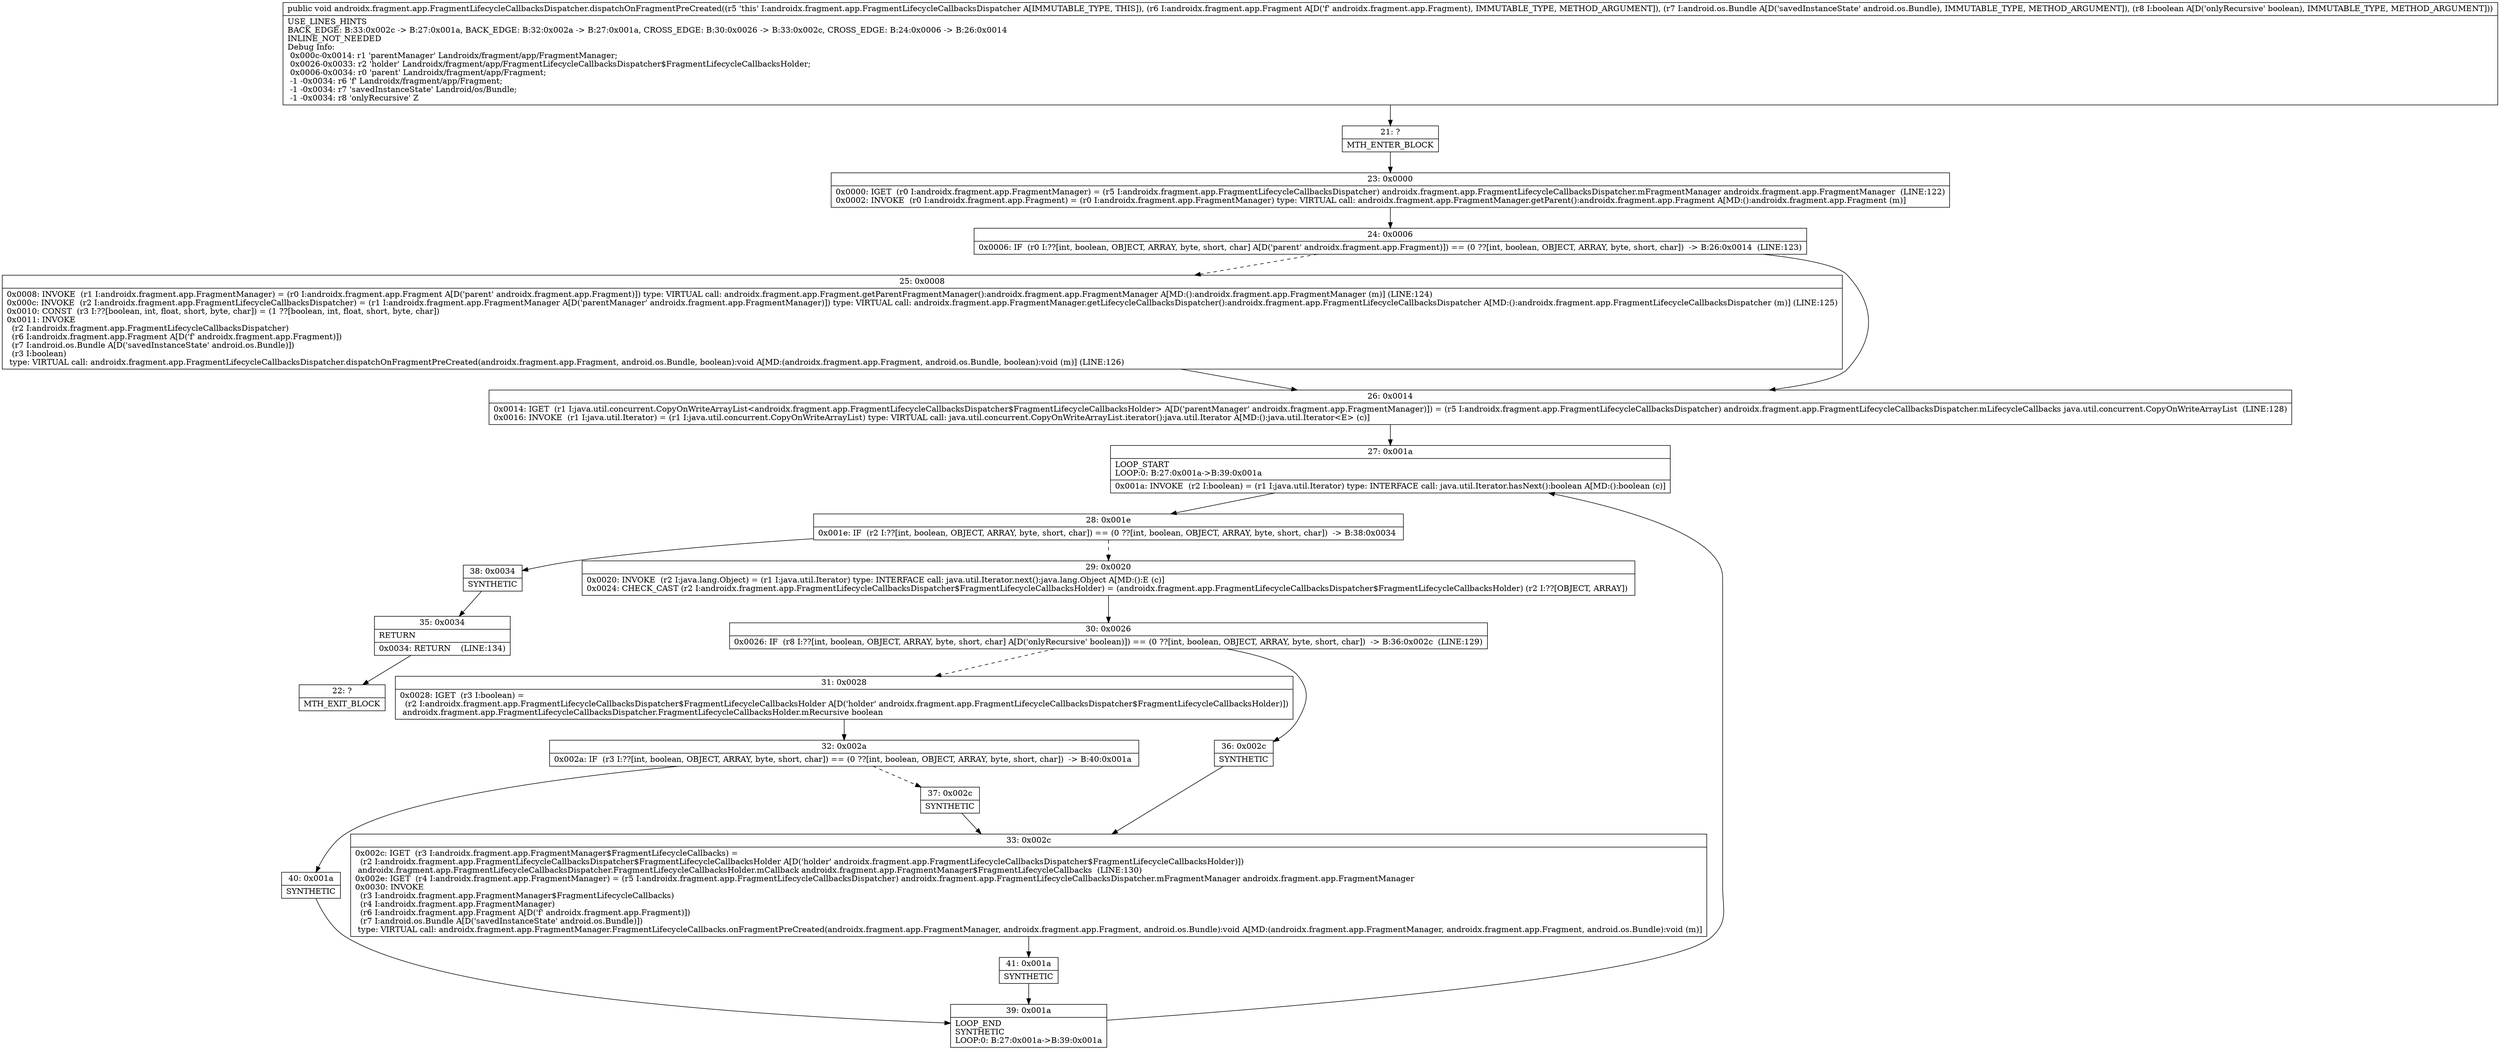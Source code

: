 digraph "CFG forandroidx.fragment.app.FragmentLifecycleCallbacksDispatcher.dispatchOnFragmentPreCreated(Landroidx\/fragment\/app\/Fragment;Landroid\/os\/Bundle;Z)V" {
Node_21 [shape=record,label="{21\:\ ?|MTH_ENTER_BLOCK\l}"];
Node_23 [shape=record,label="{23\:\ 0x0000|0x0000: IGET  (r0 I:androidx.fragment.app.FragmentManager) = (r5 I:androidx.fragment.app.FragmentLifecycleCallbacksDispatcher) androidx.fragment.app.FragmentLifecycleCallbacksDispatcher.mFragmentManager androidx.fragment.app.FragmentManager  (LINE:122)\l0x0002: INVOKE  (r0 I:androidx.fragment.app.Fragment) = (r0 I:androidx.fragment.app.FragmentManager) type: VIRTUAL call: androidx.fragment.app.FragmentManager.getParent():androidx.fragment.app.Fragment A[MD:():androidx.fragment.app.Fragment (m)]\l}"];
Node_24 [shape=record,label="{24\:\ 0x0006|0x0006: IF  (r0 I:??[int, boolean, OBJECT, ARRAY, byte, short, char] A[D('parent' androidx.fragment.app.Fragment)]) == (0 ??[int, boolean, OBJECT, ARRAY, byte, short, char])  \-\> B:26:0x0014  (LINE:123)\l}"];
Node_25 [shape=record,label="{25\:\ 0x0008|0x0008: INVOKE  (r1 I:androidx.fragment.app.FragmentManager) = (r0 I:androidx.fragment.app.Fragment A[D('parent' androidx.fragment.app.Fragment)]) type: VIRTUAL call: androidx.fragment.app.Fragment.getParentFragmentManager():androidx.fragment.app.FragmentManager A[MD:():androidx.fragment.app.FragmentManager (m)] (LINE:124)\l0x000c: INVOKE  (r2 I:androidx.fragment.app.FragmentLifecycleCallbacksDispatcher) = (r1 I:androidx.fragment.app.FragmentManager A[D('parentManager' androidx.fragment.app.FragmentManager)]) type: VIRTUAL call: androidx.fragment.app.FragmentManager.getLifecycleCallbacksDispatcher():androidx.fragment.app.FragmentLifecycleCallbacksDispatcher A[MD:():androidx.fragment.app.FragmentLifecycleCallbacksDispatcher (m)] (LINE:125)\l0x0010: CONST  (r3 I:??[boolean, int, float, short, byte, char]) = (1 ??[boolean, int, float, short, byte, char]) \l0x0011: INVOKE  \l  (r2 I:androidx.fragment.app.FragmentLifecycleCallbacksDispatcher)\l  (r6 I:androidx.fragment.app.Fragment A[D('f' androidx.fragment.app.Fragment)])\l  (r7 I:android.os.Bundle A[D('savedInstanceState' android.os.Bundle)])\l  (r3 I:boolean)\l type: VIRTUAL call: androidx.fragment.app.FragmentLifecycleCallbacksDispatcher.dispatchOnFragmentPreCreated(androidx.fragment.app.Fragment, android.os.Bundle, boolean):void A[MD:(androidx.fragment.app.Fragment, android.os.Bundle, boolean):void (m)] (LINE:126)\l}"];
Node_26 [shape=record,label="{26\:\ 0x0014|0x0014: IGET  (r1 I:java.util.concurrent.CopyOnWriteArrayList\<androidx.fragment.app.FragmentLifecycleCallbacksDispatcher$FragmentLifecycleCallbacksHolder\> A[D('parentManager' androidx.fragment.app.FragmentManager)]) = (r5 I:androidx.fragment.app.FragmentLifecycleCallbacksDispatcher) androidx.fragment.app.FragmentLifecycleCallbacksDispatcher.mLifecycleCallbacks java.util.concurrent.CopyOnWriteArrayList  (LINE:128)\l0x0016: INVOKE  (r1 I:java.util.Iterator) = (r1 I:java.util.concurrent.CopyOnWriteArrayList) type: VIRTUAL call: java.util.concurrent.CopyOnWriteArrayList.iterator():java.util.Iterator A[MD:():java.util.Iterator\<E\> (c)]\l}"];
Node_27 [shape=record,label="{27\:\ 0x001a|LOOP_START\lLOOP:0: B:27:0x001a\-\>B:39:0x001a\l|0x001a: INVOKE  (r2 I:boolean) = (r1 I:java.util.Iterator) type: INTERFACE call: java.util.Iterator.hasNext():boolean A[MD:():boolean (c)]\l}"];
Node_28 [shape=record,label="{28\:\ 0x001e|0x001e: IF  (r2 I:??[int, boolean, OBJECT, ARRAY, byte, short, char]) == (0 ??[int, boolean, OBJECT, ARRAY, byte, short, char])  \-\> B:38:0x0034 \l}"];
Node_29 [shape=record,label="{29\:\ 0x0020|0x0020: INVOKE  (r2 I:java.lang.Object) = (r1 I:java.util.Iterator) type: INTERFACE call: java.util.Iterator.next():java.lang.Object A[MD:():E (c)]\l0x0024: CHECK_CAST (r2 I:androidx.fragment.app.FragmentLifecycleCallbacksDispatcher$FragmentLifecycleCallbacksHolder) = (androidx.fragment.app.FragmentLifecycleCallbacksDispatcher$FragmentLifecycleCallbacksHolder) (r2 I:??[OBJECT, ARRAY]) \l}"];
Node_30 [shape=record,label="{30\:\ 0x0026|0x0026: IF  (r8 I:??[int, boolean, OBJECT, ARRAY, byte, short, char] A[D('onlyRecursive' boolean)]) == (0 ??[int, boolean, OBJECT, ARRAY, byte, short, char])  \-\> B:36:0x002c  (LINE:129)\l}"];
Node_31 [shape=record,label="{31\:\ 0x0028|0x0028: IGET  (r3 I:boolean) = \l  (r2 I:androidx.fragment.app.FragmentLifecycleCallbacksDispatcher$FragmentLifecycleCallbacksHolder A[D('holder' androidx.fragment.app.FragmentLifecycleCallbacksDispatcher$FragmentLifecycleCallbacksHolder)])\l androidx.fragment.app.FragmentLifecycleCallbacksDispatcher.FragmentLifecycleCallbacksHolder.mRecursive boolean \l}"];
Node_32 [shape=record,label="{32\:\ 0x002a|0x002a: IF  (r3 I:??[int, boolean, OBJECT, ARRAY, byte, short, char]) == (0 ??[int, boolean, OBJECT, ARRAY, byte, short, char])  \-\> B:40:0x001a \l}"];
Node_37 [shape=record,label="{37\:\ 0x002c|SYNTHETIC\l}"];
Node_33 [shape=record,label="{33\:\ 0x002c|0x002c: IGET  (r3 I:androidx.fragment.app.FragmentManager$FragmentLifecycleCallbacks) = \l  (r2 I:androidx.fragment.app.FragmentLifecycleCallbacksDispatcher$FragmentLifecycleCallbacksHolder A[D('holder' androidx.fragment.app.FragmentLifecycleCallbacksDispatcher$FragmentLifecycleCallbacksHolder)])\l androidx.fragment.app.FragmentLifecycleCallbacksDispatcher.FragmentLifecycleCallbacksHolder.mCallback androidx.fragment.app.FragmentManager$FragmentLifecycleCallbacks  (LINE:130)\l0x002e: IGET  (r4 I:androidx.fragment.app.FragmentManager) = (r5 I:androidx.fragment.app.FragmentLifecycleCallbacksDispatcher) androidx.fragment.app.FragmentLifecycleCallbacksDispatcher.mFragmentManager androidx.fragment.app.FragmentManager \l0x0030: INVOKE  \l  (r3 I:androidx.fragment.app.FragmentManager$FragmentLifecycleCallbacks)\l  (r4 I:androidx.fragment.app.FragmentManager)\l  (r6 I:androidx.fragment.app.Fragment A[D('f' androidx.fragment.app.Fragment)])\l  (r7 I:android.os.Bundle A[D('savedInstanceState' android.os.Bundle)])\l type: VIRTUAL call: androidx.fragment.app.FragmentManager.FragmentLifecycleCallbacks.onFragmentPreCreated(androidx.fragment.app.FragmentManager, androidx.fragment.app.Fragment, android.os.Bundle):void A[MD:(androidx.fragment.app.FragmentManager, androidx.fragment.app.Fragment, android.os.Bundle):void (m)]\l}"];
Node_41 [shape=record,label="{41\:\ 0x001a|SYNTHETIC\l}"];
Node_39 [shape=record,label="{39\:\ 0x001a|LOOP_END\lSYNTHETIC\lLOOP:0: B:27:0x001a\-\>B:39:0x001a\l}"];
Node_40 [shape=record,label="{40\:\ 0x001a|SYNTHETIC\l}"];
Node_36 [shape=record,label="{36\:\ 0x002c|SYNTHETIC\l}"];
Node_38 [shape=record,label="{38\:\ 0x0034|SYNTHETIC\l}"];
Node_35 [shape=record,label="{35\:\ 0x0034|RETURN\l|0x0034: RETURN    (LINE:134)\l}"];
Node_22 [shape=record,label="{22\:\ ?|MTH_EXIT_BLOCK\l}"];
MethodNode[shape=record,label="{public void androidx.fragment.app.FragmentLifecycleCallbacksDispatcher.dispatchOnFragmentPreCreated((r5 'this' I:androidx.fragment.app.FragmentLifecycleCallbacksDispatcher A[IMMUTABLE_TYPE, THIS]), (r6 I:androidx.fragment.app.Fragment A[D('f' androidx.fragment.app.Fragment), IMMUTABLE_TYPE, METHOD_ARGUMENT]), (r7 I:android.os.Bundle A[D('savedInstanceState' android.os.Bundle), IMMUTABLE_TYPE, METHOD_ARGUMENT]), (r8 I:boolean A[D('onlyRecursive' boolean), IMMUTABLE_TYPE, METHOD_ARGUMENT]))  | USE_LINES_HINTS\lBACK_EDGE: B:33:0x002c \-\> B:27:0x001a, BACK_EDGE: B:32:0x002a \-\> B:27:0x001a, CROSS_EDGE: B:30:0x0026 \-\> B:33:0x002c, CROSS_EDGE: B:24:0x0006 \-\> B:26:0x0014\lINLINE_NOT_NEEDED\lDebug Info:\l  0x000c\-0x0014: r1 'parentManager' Landroidx\/fragment\/app\/FragmentManager;\l  0x0026\-0x0033: r2 'holder' Landroidx\/fragment\/app\/FragmentLifecycleCallbacksDispatcher$FragmentLifecycleCallbacksHolder;\l  0x0006\-0x0034: r0 'parent' Landroidx\/fragment\/app\/Fragment;\l  \-1 \-0x0034: r6 'f' Landroidx\/fragment\/app\/Fragment;\l  \-1 \-0x0034: r7 'savedInstanceState' Landroid\/os\/Bundle;\l  \-1 \-0x0034: r8 'onlyRecursive' Z\l}"];
MethodNode -> Node_21;Node_21 -> Node_23;
Node_23 -> Node_24;
Node_24 -> Node_25[style=dashed];
Node_24 -> Node_26;
Node_25 -> Node_26;
Node_26 -> Node_27;
Node_27 -> Node_28;
Node_28 -> Node_29[style=dashed];
Node_28 -> Node_38;
Node_29 -> Node_30;
Node_30 -> Node_31[style=dashed];
Node_30 -> Node_36;
Node_31 -> Node_32;
Node_32 -> Node_37[style=dashed];
Node_32 -> Node_40;
Node_37 -> Node_33;
Node_33 -> Node_41;
Node_41 -> Node_39;
Node_39 -> Node_27;
Node_40 -> Node_39;
Node_36 -> Node_33;
Node_38 -> Node_35;
Node_35 -> Node_22;
}

